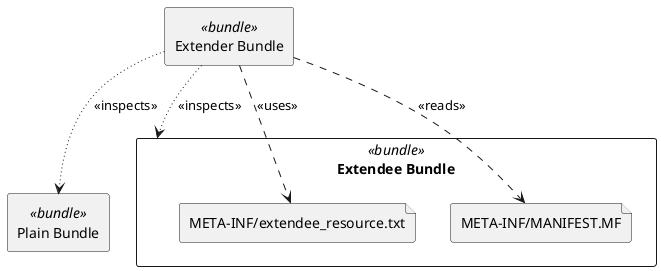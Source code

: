 Licensed to the Apache Software Foundation (ASF) under one or more
contributor license agreements.  See the NOTICE file distributed with
this work for additional information regarding copyright ownership.
The ASF licenses this file to You under the Apache License, Version 2.0
(the "License"); you may not use this file except in compliance with
the License.  You may obtain a copy of the License at

    http://www.apache.org/licenses/LICENSE-2.0

Unless required by applicable law or agreed to in writing, software
distributed under the License is distributed on an "AS IS" BASIS,
WITHOUT WARRANTIES OR CONDITIONS OF ANY KIND, either express or implied.
See the License for the specific language governing permissions and
limitations under the License.

@startuml
rectangle "Extendee Bundle" as ExtendeeBundle<<bundle>>
rectangle "Extender Bundle" as ExtenderBundle<<bundle>>
rectangle "Plain Bundle" as PlainBundle<<bundle>>

rectangle ExtendeeBundle {
    file resource as "META-INF/extendee_resource.txt"
    file metainf as "META-INF/MANIFEST.MF"
}


ExtenderBundle .[dotted].> ExtendeeBundle: <<inspects>>
ExtenderBundle .[dotted].> PlainBundle: <<inspects>>
ExtenderBundle .[dashed].> resource: <<uses>>
ExtenderBundle .[dashed].> metainf: <<reads>>

@enduml
